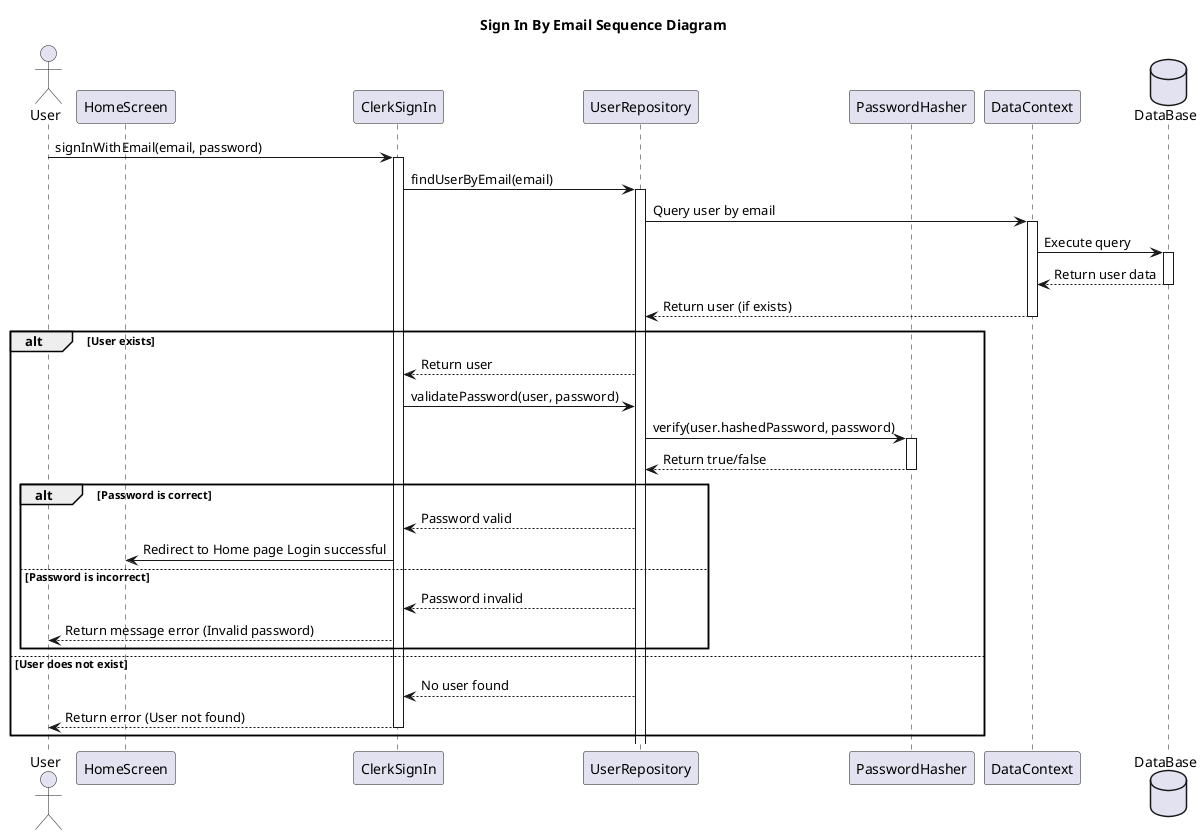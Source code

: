 @startuml SignInByEmailSequenceDiagram
skinparam classAttributeIconSize 0
Title Sign In By Email Sequence Diagram
'Character	Visibility
'-			private
'#			protected
'~			package private
'+			public

'Extension	<|--	Quan hệ mở rộng từ (là extends hoặc implements nhưng ko có annotations trong code)
'Composition	*--	 Quan hệ gắn kết chặt chẽ : part - of
'Aggregation	o--	Quan hệ liên kết giữa hai thực thể : use, has

' Include các file vào trong file để sử dụng'
    actor "User" as U
        participant "HomeScreen" as HomePage
    participant "ClerkSignIn" as CS
    participant "UserRepository" as UR
    participant "PasswordHasher" as PH
    participant "DataContext" as DTCT
    database "DataBase" as DB

    U -> CS : signInWithEmail(email, password)
    activate CS
    CS -> UR : findUserByEmail(email)
    activate UR
    UR -> DTCT : Query user by email
    activate DTCT
    DTCT -> DB : Execute query 
    activate DB
    DB --> DTCT : Return user data
    deactivate DB
    DTCT --> UR : Return user (if exists)
    deactivate DTCT

    alt User exists
        UR --> CS : Return user
        CS -> UR : validatePassword(user, password)
        UR -> PH : verify(user.hashedPassword, password)
        activate PH
        PH --> UR : Return true/false
        deactivate PH
        alt Password is correct
            UR --> CS : Password valid
            CS -> HomePage : Redirect to Home page Login successful
        else Password is incorrect
            UR --> CS : Password invalid
            CS --> U : Return message error (Invalid password)
        end
    else User does not exist
        UR --> CS : No user found
        CS --> U : Return error (User not found)
        deactivate CS
    end
    deactivate CS

@enduml